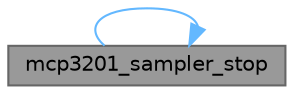 digraph "mcp3201_sampler_stop"
{
 // LATEX_PDF_SIZE
  bgcolor="transparent";
  edge [fontname=Helvetica,fontsize=10,labelfontname=Helvetica,labelfontsize=10];
  node [fontname=Helvetica,fontsize=10,shape=box,height=0.2,width=0.4];
  rankdir="LR";
  Node1 [label="mcp3201_sampler_stop",height=0.2,width=0.4,color="gray40", fillcolor="grey60", style="filled", fontcolor="black",tooltip="Stops the MCP3201 Sampler."];
  Node1 -> Node1 [color="steelblue1",style="solid"];
}
